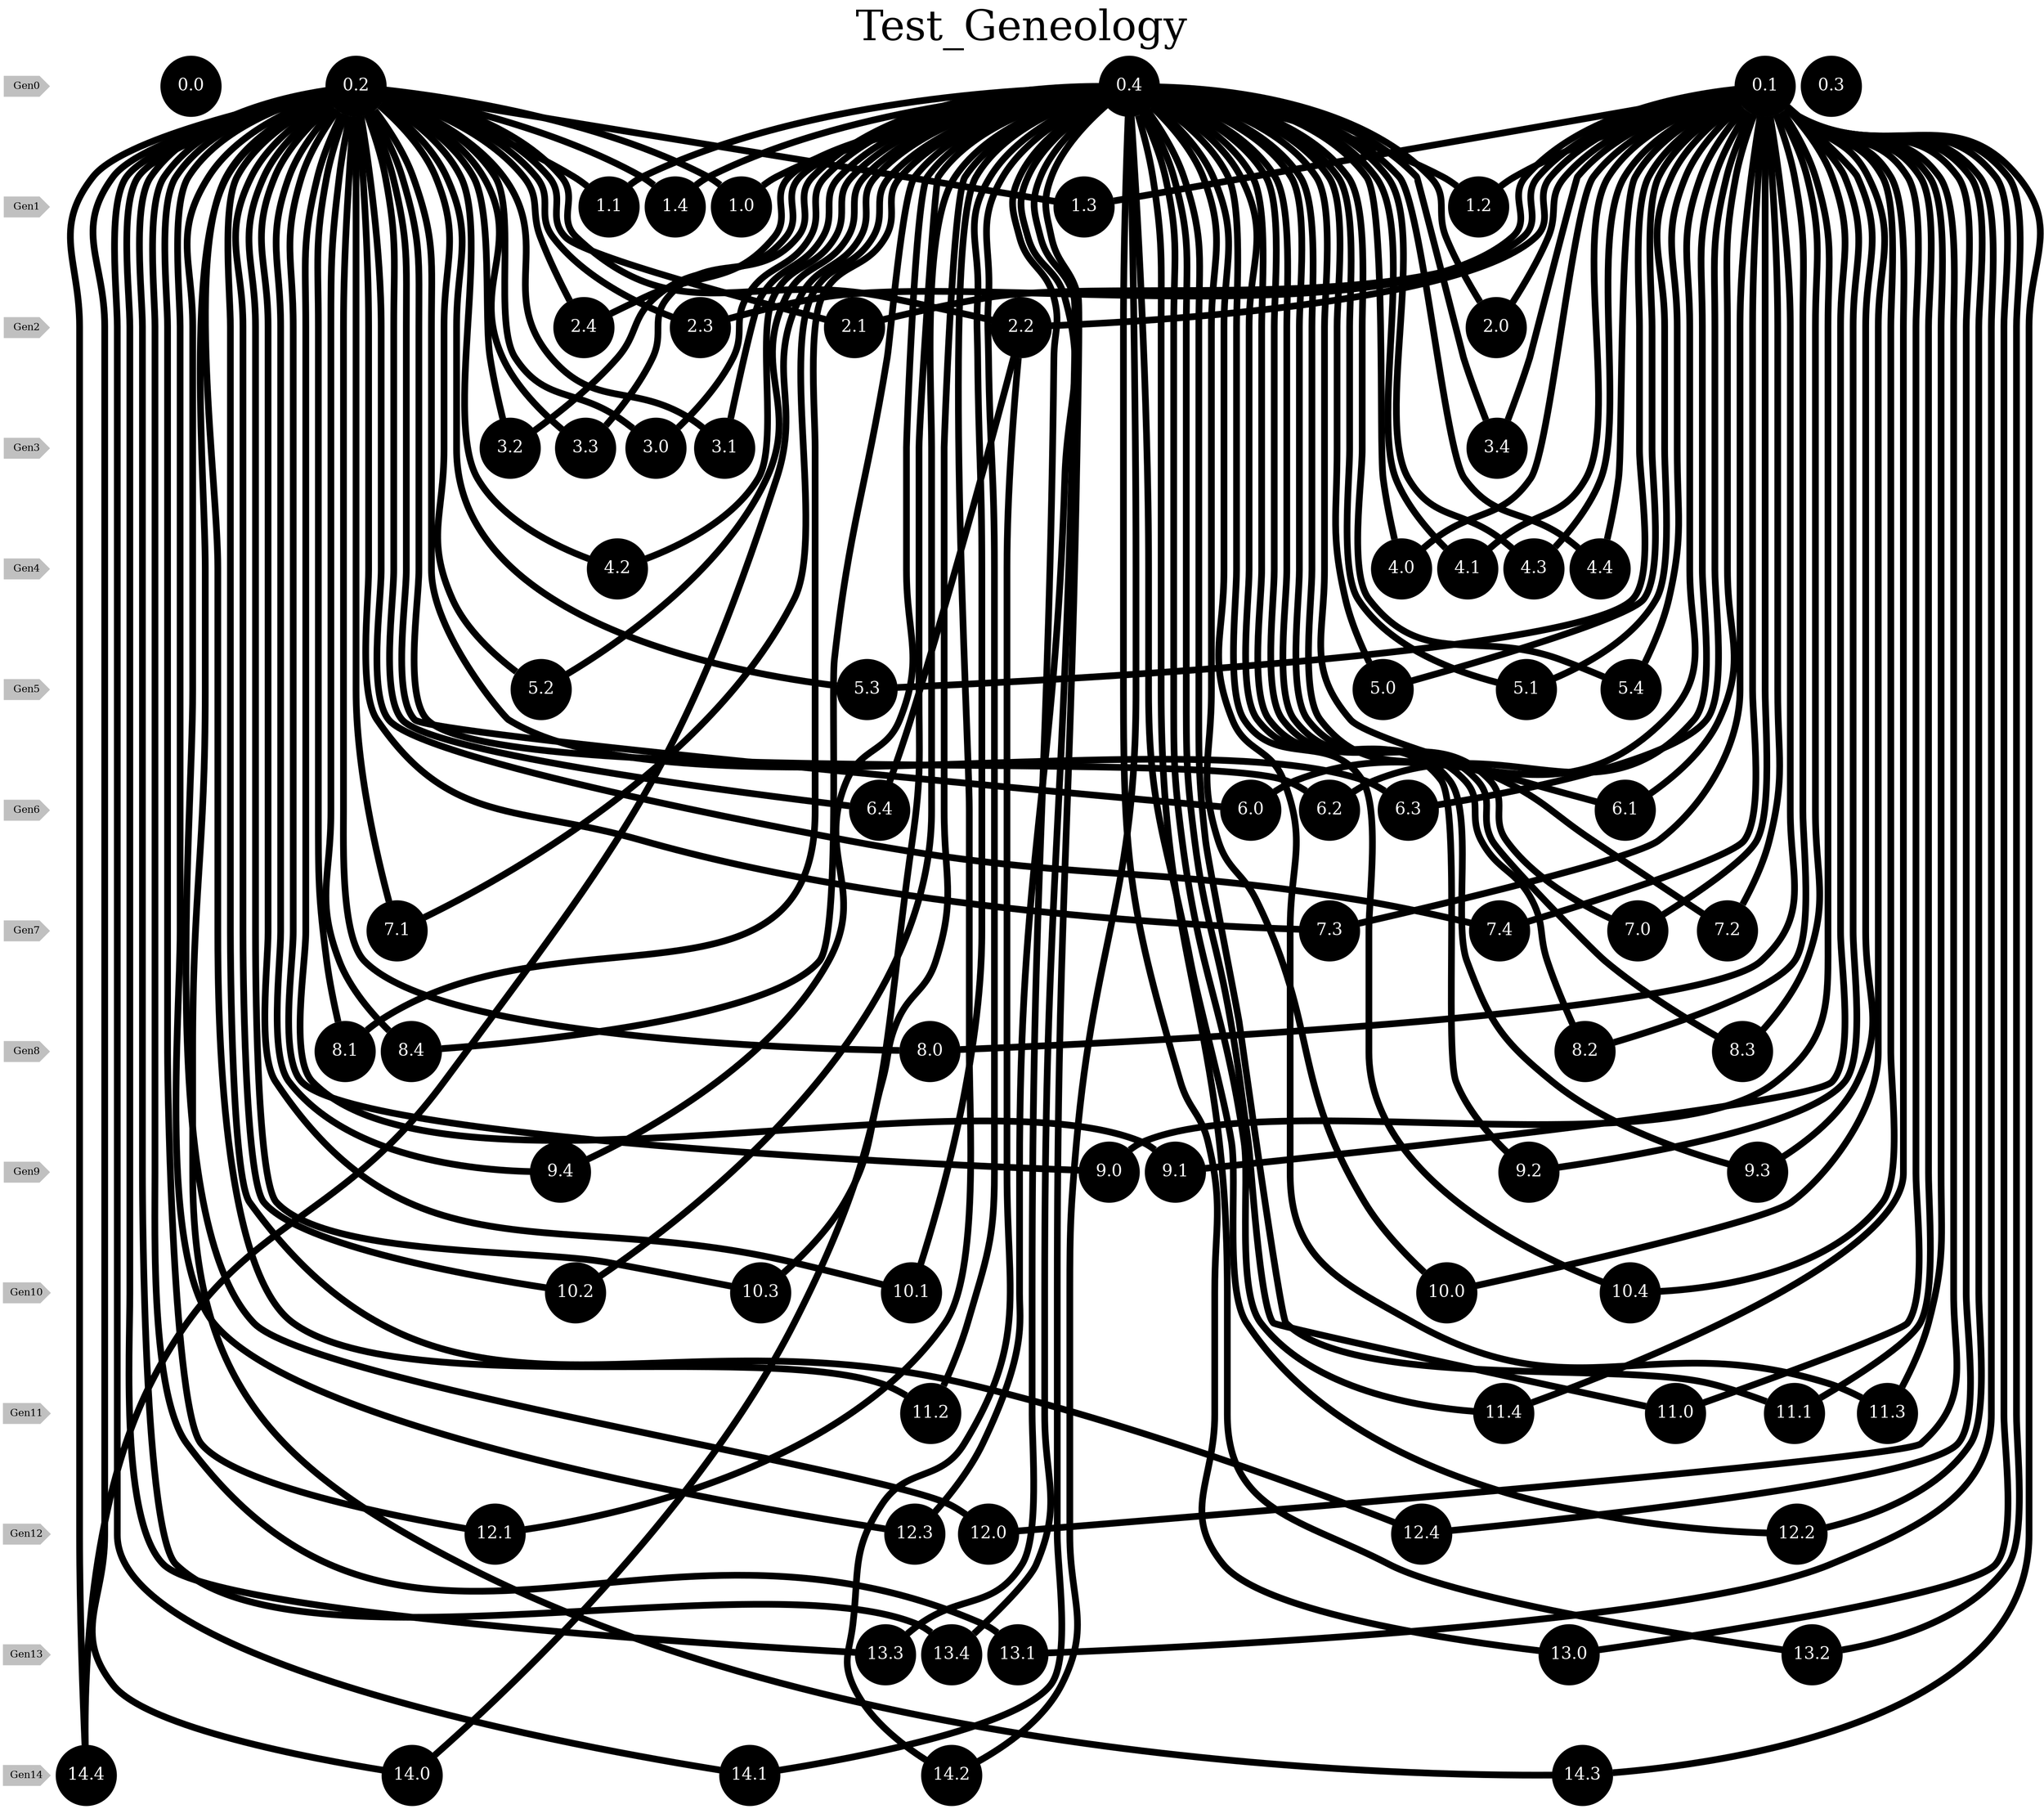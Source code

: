 graph Test_Geneology{
   label=<<FONT POINT-SIZE='50'>Test_Geneology</FONT>>;
   labelloc=tp;
   graph [splines=splines];
   graph [nodesep=0.1];
   graph [ranksep=1];
   node [style=filled];
   node [fontcolor=white];
   node [fixedsize=true];
   subgraph generations_labels {
       node[color=grey style=filled fontsize=12 shape=cds fontcolor=black fixedsize=false];edge[style=invis]
      Gen0 -- Gen1 -- Gen2 -- Gen3 -- Gen4 -- Gen5 -- Gen6 -- Gen7 -- Gen8 -- Gen9 -- Gen10 -- Gen11 -- Gen12 -- Gen13 -- Gen14;
   }
   {rank=same;Gen0;0.0;0.1;0.2;0.3;0.4;}
   {rank=same;Gen1;1.0;1.1;1.2;1.3;1.4;}
   {rank=same;Gen2;2.0;2.1;2.2;2.3;2.4;}
   {rank=same;Gen3;3.0;3.1;3.2;3.3;3.4;}
   {rank=same;Gen4;4.0;4.1;4.2;4.3;4.4;}
   {rank=same;Gen5;5.0;5.1;5.2;5.3;5.4;}
   {rank=same;Gen6;6.0;6.1;6.2;6.3;6.4;}
   {rank=same;Gen7;7.0;7.1;7.2;7.3;7.4;}
   {rank=same;Gen8;8.0;8.1;8.2;8.3;8.4;}
   {rank=same;Gen9;9.0;9.1;9.2;9.3;9.4;}
   {rank=same;Gen10;10.0;10.1;10.2;10.3;10.4;}
   {rank=same;Gen11;11.0;11.1;11.2;11.3;11.4;}
   {rank=same;Gen12;12.0;12.1;12.2;12.3;12.4;}
   {rank=same;Gen13;13.0;13.1;13.2;13.3;13.4;}
   {rank=same;Gen14;14.0;14.1;14.2;14.3;14.4;}
    0.0 [color=black shape=circle width=1 fontsize=20.0];
    0.1 [color=black shape=circle width=1 fontsize=20.0];
    0.2 [color=black shape=circle width=1 fontsize=20.0];
    0.3 [color=black shape=circle width=1 fontsize=20.0];
    0.4 [color=black shape=circle width=1 fontsize=20.0];
    1.0 [color=black shape=circle width=1 fontsize=20.0];
    1.1 [color=black shape=circle width=1 fontsize=20.0];
    1.2 [color=black shape=circle width=1 fontsize=20.0];
    1.3 [color=black shape=circle width=1 fontsize=20.0];
    1.4 [color=black shape=circle width=1 fontsize=20.0];
    2.0 [color=black shape=circle width=1 fontsize=20.0];
    2.1 [color=black shape=circle width=1 fontsize=20.0];
    2.2 [color=black shape=circle width=1 fontsize=20.0];
    2.3 [color=black shape=circle width=1 fontsize=20.0];
    2.4 [color=black shape=circle width=1 fontsize=20.0];
    3.0 [color=black shape=circle width=1 fontsize=20.0];
    3.1 [color=black shape=circle width=1 fontsize=20.0];
    3.2 [color=black shape=circle width=1 fontsize=20.0];
    3.3 [color=black shape=circle width=1 fontsize=20.0];
    3.4 [color=black shape=circle width=1 fontsize=20.0];
    4.0 [color=black shape=circle width=1 fontsize=20.0];
    4.1 [color=black shape=circle width=1 fontsize=20.0];
    4.2 [color=black shape=circle width=1 fontsize=20.0];
    4.3 [color=black shape=circle width=1 fontsize=20.0];
    4.4 [color=black shape=circle width=1 fontsize=20.0];
    5.0 [color=black shape=circle width=1 fontsize=20.0];
    5.1 [color=black shape=circle width=1 fontsize=20.0];
    5.2 [color=black shape=circle width=1 fontsize=20.0];
    5.3 [color=black shape=circle width=1 fontsize=20.0];
    5.4 [color=black shape=circle width=1 fontsize=20.0];
    6.0 [color=black shape=circle width=1 fontsize=20.0];
    6.1 [color=black shape=circle width=1 fontsize=20.0];
    6.2 [color=black shape=circle width=1 fontsize=20.0];
    6.3 [color=black shape=circle width=1 fontsize=20.0];
    6.4 [color=black shape=circle width=1 fontsize=20.0];
    7.0 [color=black shape=circle width=1 fontsize=20.0];
    7.1 [color=black shape=circle width=1 fontsize=20.0];
    7.2 [color=black shape=circle width=1 fontsize=20.0];
    7.3 [color=black shape=circle width=1 fontsize=20.0];
    7.4 [color=black shape=circle width=1 fontsize=20.0];
    8.0 [color=black shape=circle width=1 fontsize=20.0];
    8.1 [color=black shape=circle width=1 fontsize=20.0];
    8.2 [color=black shape=circle width=1 fontsize=20.0];
    8.3 [color=black shape=circle width=1 fontsize=20.0];
    8.4 [color=black shape=circle width=1 fontsize=20.0];
    9.0 [color=black shape=circle width=1 fontsize=20.0];
    9.1 [color=black shape=circle width=1 fontsize=20.0];
    9.2 [color=black shape=circle width=1 fontsize=20.0];
    9.3 [color=black shape=circle width=1 fontsize=20.0];
    9.4 [color=black shape=circle width=1 fontsize=20.0];
    10.0 [color=black shape=circle width=1 fontsize=20.0];
    10.1 [color=black shape=circle width=1 fontsize=20.0];
    10.2 [color=black shape=circle width=1 fontsize=20.0];
    10.3 [color=black shape=circle width=1 fontsize=20.0];
    10.4 [color=black shape=circle width=1 fontsize=20.0];
    11.0 [color=black shape=circle width=1 fontsize=20.0];
    11.1 [color=black shape=circle width=1 fontsize=20.0];
    11.2 [color=black shape=circle width=1 fontsize=20.0];
    11.3 [color=black shape=circle width=1 fontsize=20.0];
    11.4 [color=black shape=circle width=1 fontsize=20.0];
    12.0 [color=black shape=circle width=1 fontsize=20.0];
    12.1 [color=black shape=circle width=1 fontsize=20.0];
    12.2 [color=black shape=circle width=1 fontsize=20.0];
    12.3 [color=black shape=circle width=1 fontsize=20.0];
    12.4 [color=black shape=circle width=1 fontsize=20.0];
    13.0 [color=black shape=circle width=1 fontsize=20.0];
    13.1 [color=black shape=circle width=1 fontsize=20.0];
    13.2 [color=black shape=circle width=1 fontsize=20.0];
    13.3 [color=black shape=circle width=1 fontsize=20.0];
    13.4 [color=black shape=circle width=1 fontsize=20.0];
    14.0 [color=black shape=circle width=1 fontsize=20.0];
    14.1 [color=black shape=circle width=1 fontsize=20.0];
    14.2 [color=black shape=circle width=1 fontsize=20.0];
    14.3 [color=black shape=circle width=1 fontsize=20.0];
    14.4 [color=black shape=circle width=1 fontsize=20.0];
   0.1 -- 1.2 [color=black penwidth=8];
   0.1 -- 1.3 [color=black penwidth=8];
   0.1 -- 2.0 [color=black penwidth=8];
   0.1 -- 2.1 [color=black penwidth=8];
   0.1 -- 2.2 [color=black penwidth=8];
   0.1 -- 2.3 [color=black penwidth=8];
   0.1 -- 3.4 [color=black penwidth=8];
   0.1 -- 4.0 [color=black penwidth=8];
   0.1 -- 4.1 [color=black penwidth=8];
   0.1 -- 4.3 [color=black penwidth=8];
   0.1 -- 4.4 [color=black penwidth=8];
   0.1 -- 5.0 [color=black penwidth=8];
   0.1 -- 5.1 [color=black penwidth=8];
   0.1 -- 5.3 [color=black penwidth=8];
   0.1 -- 5.4 [color=black penwidth=8];
   0.1 -- 6.0 [color=black penwidth=8];
   0.1 -- 6.1 [color=black penwidth=8];
   0.1 -- 6.2 [color=black penwidth=8];
   0.1 -- 6.3 [color=black penwidth=8];
   0.1 -- 7.0 [color=black penwidth=8];
   0.1 -- 7.2 [color=black penwidth=8];
   0.1 -- 7.3 [color=black penwidth=8];
   0.1 -- 7.4 [color=black penwidth=8];
   0.1 -- 8.0 [color=black penwidth=8];
   0.1 -- 8.2 [color=black penwidth=8];
   0.1 -- 8.3 [color=black penwidth=8];
   0.1 -- 9.0 [color=black penwidth=8];
   0.1 -- 9.1 [color=black penwidth=8];
   0.1 -- 9.2 [color=black penwidth=8];
   0.1 -- 9.3 [color=black penwidth=8];
   0.1 -- 10.0 [color=black penwidth=8];
   0.1 -- 10.4 [color=black penwidth=8];
   0.1 -- 11.0 [color=black penwidth=8];
   0.1 -- 11.1 [color=black penwidth=8];
   0.1 -- 11.3 [color=black penwidth=8];
   0.1 -- 11.4 [color=black penwidth=8];
   0.1 -- 12.0 [color=black penwidth=8];
   0.1 -- 12.2 [color=black penwidth=8];
   0.1 -- 12.4 [color=black penwidth=8];
   0.1 -- 13.0 [color=black penwidth=8];
   0.1 -- 13.1 [color=black penwidth=8];
   0.1 -- 13.2 [color=black penwidth=8];
   0.1 -- 14.3 [color=black penwidth=8];
   0.2 -- 1.0 [color=black penwidth=8];
   0.2 -- 1.1 [color=black penwidth=8];
   0.2 -- 1.3 [color=black penwidth=8];
   0.2 -- 1.4 [color=black penwidth=8];
   0.2 -- 2.1 [color=black penwidth=8];
   0.2 -- 2.2 [color=black penwidth=8];
   0.2 -- 2.3 [color=black penwidth=8];
   0.2 -- 2.4 [color=black penwidth=8];
   0.2 -- 3.0 [color=black penwidth=8];
   0.2 -- 3.1 [color=black penwidth=8];
   0.2 -- 3.2 [color=black penwidth=8];
   0.2 -- 3.3 [color=black penwidth=8];
   0.2 -- 4.2 [color=black penwidth=8];
   0.2 -- 5.2 [color=black penwidth=8];
   0.2 -- 5.3 [color=black penwidth=8];
   0.2 -- 6.0 [color=black penwidth=8];
   0.2 -- 6.2 [color=black penwidth=8];
   0.2 -- 6.3 [color=black penwidth=8];
   0.2 -- 6.4 [color=black penwidth=8];
   0.2 -- 7.1 [color=black penwidth=8];
   0.2 -- 7.3 [color=black penwidth=8];
   0.2 -- 7.4 [color=black penwidth=8];
   0.2 -- 8.0 [color=black penwidth=8];
   0.2 -- 8.1 [color=black penwidth=8];
   0.2 -- 8.4 [color=black penwidth=8];
   0.2 -- 9.0 [color=black penwidth=8];
   0.2 -- 9.1 [color=black penwidth=8];
   0.2 -- 9.4 [color=black penwidth=8];
   0.2 -- 10.1 [color=black penwidth=8];
   0.2 -- 10.2 [color=black penwidth=8];
   0.2 -- 10.3 [color=black penwidth=8];
   0.2 -- 11.2 [color=black penwidth=8];
   0.2 -- 12.0 [color=black penwidth=8];
   0.2 -- 12.1 [color=black penwidth=8];
   0.2 -- 12.3 [color=black penwidth=8];
   0.2 -- 12.4 [color=black penwidth=8];
   0.2 -- 13.1 [color=black penwidth=8];
   0.2 -- 13.3 [color=black penwidth=8];
   0.2 -- 13.4 [color=black penwidth=8];
   0.2 -- 14.0 [color=black penwidth=8];
   0.2 -- 14.1 [color=black penwidth=8];
   0.2 -- 14.3 [color=black penwidth=8];
   0.2 -- 14.4 [color=black penwidth=8];
   0.4 -- 1.0 [color=black penwidth=8];
   0.4 -- 1.1 [color=black penwidth=8];
   0.4 -- 1.2 [color=black penwidth=8];
   0.4 -- 1.4 [color=black penwidth=8];
   0.4 -- 2.0 [color=black penwidth=8];
   0.4 -- 2.4 [color=black penwidth=8];
   0.4 -- 3.0 [color=black penwidth=8];
   0.4 -- 3.1 [color=black penwidth=8];
   0.4 -- 3.2 [color=black penwidth=8];
   0.4 -- 3.3 [color=black penwidth=8];
   0.4 -- 3.4 [color=black penwidth=8];
   0.4 -- 4.0 [color=black penwidth=8];
   0.4 -- 4.1 [color=black penwidth=8];
   0.4 -- 4.2 [color=black penwidth=8];
   0.4 -- 4.3 [color=black penwidth=8];
   0.4 -- 4.4 [color=black penwidth=8];
   0.4 -- 5.0 [color=black penwidth=8];
   0.4 -- 5.1 [color=black penwidth=8];
   0.4 -- 5.2 [color=black penwidth=8];
   0.4 -- 5.4 [color=black penwidth=8];
   0.4 -- 6.1 [color=black penwidth=8];
   0.4 -- 7.0 [color=black penwidth=8];
   0.4 -- 7.1 [color=black penwidth=8];
   0.4 -- 7.2 [color=black penwidth=8];
   0.4 -- 8.1 [color=black penwidth=8];
   0.4 -- 8.2 [color=black penwidth=8];
   0.4 -- 8.3 [color=black penwidth=8];
   0.4 -- 8.4 [color=black penwidth=8];
   0.4 -- 9.2 [color=black penwidth=8];
   0.4 -- 9.3 [color=black penwidth=8];
   0.4 -- 9.4 [color=black penwidth=8];
   0.4 -- 10.0 [color=black penwidth=8];
   0.4 -- 10.1 [color=black penwidth=8];
   0.4 -- 10.2 [color=black penwidth=8];
   0.4 -- 10.3 [color=black penwidth=8];
   0.4 -- 10.4 [color=black penwidth=8];
   0.4 -- 11.0 [color=black penwidth=8];
   0.4 -- 11.1 [color=black penwidth=8];
   0.4 -- 11.2 [color=black penwidth=8];
   0.4 -- 11.3 [color=black penwidth=8];
   0.4 -- 11.4 [color=black penwidth=8];
   0.4 -- 12.1 [color=black penwidth=8];
   0.4 -- 12.2 [color=black penwidth=8];
   0.4 -- 12.3 [color=black penwidth=8];
   0.4 -- 13.0 [color=black penwidth=8];
   0.4 -- 13.2 [color=black penwidth=8];
   0.4 -- 13.3 [color=black penwidth=8];
   0.4 -- 13.4 [color=black penwidth=8];
   0.4 -- 14.0 [color=black penwidth=8];
   0.4 -- 14.1 [color=black penwidth=8];
   0.4 -- 14.2 [color=black penwidth=8];
   0.4 -- 14.4 [color=black penwidth=8];
   2.2 -- 6.4 [color=black penwidth=8];
   2.2 -- 14.2 [color=black penwidth=8];
}
